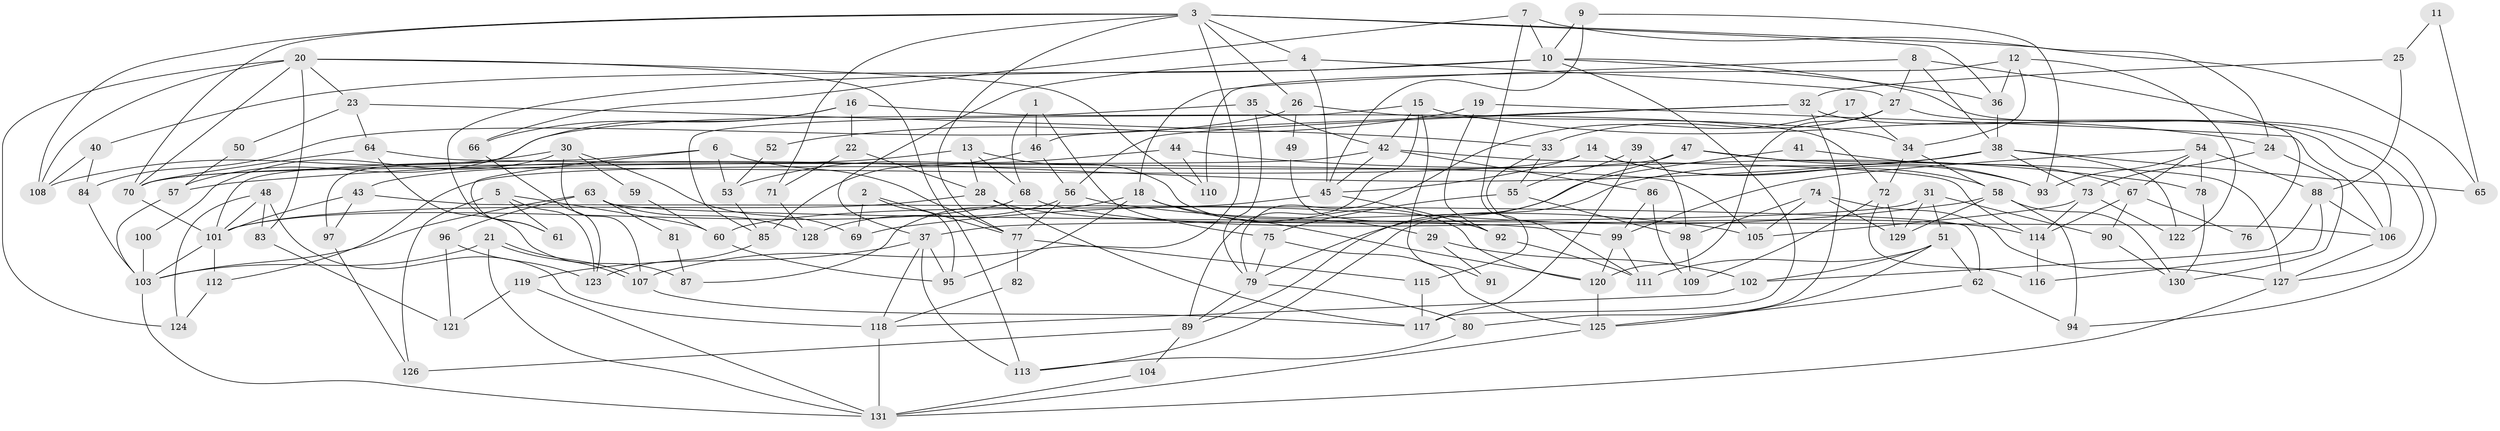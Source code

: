 // Generated by graph-tools (version 1.1) at 2025/26/03/09/25 03:26:14]
// undirected, 131 vertices, 262 edges
graph export_dot {
graph [start="1"]
  node [color=gray90,style=filled];
  1;
  2;
  3;
  4;
  5;
  6;
  7;
  8;
  9;
  10;
  11;
  12;
  13;
  14;
  15;
  16;
  17;
  18;
  19;
  20;
  21;
  22;
  23;
  24;
  25;
  26;
  27;
  28;
  29;
  30;
  31;
  32;
  33;
  34;
  35;
  36;
  37;
  38;
  39;
  40;
  41;
  42;
  43;
  44;
  45;
  46;
  47;
  48;
  49;
  50;
  51;
  52;
  53;
  54;
  55;
  56;
  57;
  58;
  59;
  60;
  61;
  62;
  63;
  64;
  65;
  66;
  67;
  68;
  69;
  70;
  71;
  72;
  73;
  74;
  75;
  76;
  77;
  78;
  79;
  80;
  81;
  82;
  83;
  84;
  85;
  86;
  87;
  88;
  89;
  90;
  91;
  92;
  93;
  94;
  95;
  96;
  97;
  98;
  99;
  100;
  101;
  102;
  103;
  104;
  105;
  106;
  107;
  108;
  109;
  110;
  111;
  112;
  113;
  114;
  115;
  116;
  117;
  118;
  119;
  120;
  121;
  122;
  123;
  124;
  125;
  126;
  127;
  128;
  129;
  130;
  131;
  1 -- 75;
  1 -- 68;
  1 -- 46;
  2 -- 77;
  2 -- 69;
  2 -- 95;
  3 -- 70;
  3 -- 4;
  3 -- 26;
  3 -- 36;
  3 -- 65;
  3 -- 71;
  3 -- 77;
  3 -- 107;
  3 -- 108;
  4 -- 37;
  4 -- 45;
  4 -- 27;
  5 -- 61;
  5 -- 126;
  5 -- 60;
  5 -- 123;
  6 -- 77;
  6 -- 101;
  6 -- 53;
  6 -- 61;
  7 -- 24;
  7 -- 115;
  7 -- 10;
  7 -- 66;
  8 -- 18;
  8 -- 27;
  8 -- 38;
  8 -- 76;
  9 -- 45;
  9 -- 10;
  9 -- 93;
  10 -- 40;
  10 -- 36;
  10 -- 61;
  10 -- 94;
  10 -- 117;
  11 -- 65;
  11 -- 25;
  12 -- 34;
  12 -- 36;
  12 -- 110;
  12 -- 122;
  13 -- 68;
  13 -- 28;
  13 -- 43;
  13 -- 120;
  14 -- 70;
  14 -- 45;
  14 -- 58;
  14 -- 93;
  15 -- 85;
  15 -- 24;
  15 -- 42;
  15 -- 89;
  15 -- 91;
  16 -- 22;
  16 -- 72;
  16 -- 66;
  16 -- 97;
  17 -- 34;
  17 -- 79;
  18 -- 120;
  18 -- 95;
  18 -- 29;
  18 -- 87;
  19 -- 92;
  19 -- 106;
  19 -- 52;
  20 -- 124;
  20 -- 113;
  20 -- 23;
  20 -- 70;
  20 -- 83;
  20 -- 108;
  20 -- 110;
  21 -- 103;
  21 -- 107;
  21 -- 107;
  21 -- 131;
  22 -- 71;
  22 -- 28;
  23 -- 33;
  23 -- 50;
  23 -- 64;
  24 -- 130;
  24 -- 73;
  25 -- 88;
  25 -- 32;
  26 -- 34;
  26 -- 49;
  26 -- 84;
  27 -- 120;
  27 -- 33;
  27 -- 127;
  28 -- 117;
  28 -- 101;
  28 -- 99;
  29 -- 102;
  29 -- 91;
  30 -- 107;
  30 -- 108;
  30 -- 59;
  30 -- 69;
  30 -- 100;
  31 -- 129;
  31 -- 90;
  31 -- 37;
  31 -- 51;
  32 -- 80;
  32 -- 56;
  32 -- 46;
  32 -- 106;
  33 -- 111;
  33 -- 55;
  34 -- 72;
  34 -- 58;
  35 -- 79;
  35 -- 57;
  35 -- 42;
  36 -- 38;
  37 -- 118;
  37 -- 95;
  37 -- 113;
  37 -- 119;
  38 -- 57;
  38 -- 65;
  38 -- 73;
  38 -- 113;
  38 -- 122;
  39 -- 98;
  39 -- 117;
  39 -- 55;
  40 -- 84;
  40 -- 108;
  41 -- 67;
  41 -- 79;
  42 -- 45;
  42 -- 70;
  42 -- 86;
  42 -- 114;
  43 -- 101;
  43 -- 62;
  43 -- 97;
  44 -- 110;
  44 -- 53;
  44 -- 78;
  45 -- 60;
  45 -- 92;
  46 -- 56;
  46 -- 85;
  47 -- 93;
  47 -- 127;
  47 -- 89;
  47 -- 112;
  48 -- 83;
  48 -- 118;
  48 -- 101;
  48 -- 124;
  49 -- 92;
  50 -- 57;
  51 -- 125;
  51 -- 62;
  51 -- 102;
  51 -- 111;
  52 -- 53;
  53 -- 85;
  54 -- 93;
  54 -- 99;
  54 -- 67;
  54 -- 78;
  54 -- 88;
  55 -- 75;
  55 -- 98;
  56 -- 105;
  56 -- 77;
  56 -- 128;
  57 -- 103;
  58 -- 94;
  58 -- 69;
  58 -- 129;
  58 -- 130;
  59 -- 60;
  60 -- 95;
  62 -- 94;
  62 -- 125;
  63 -- 103;
  63 -- 106;
  63 -- 81;
  63 -- 96;
  63 -- 128;
  64 -- 70;
  64 -- 87;
  64 -- 105;
  66 -- 123;
  67 -- 114;
  67 -- 76;
  67 -- 90;
  68 -- 114;
  68 -- 101;
  70 -- 101;
  71 -- 128;
  72 -- 116;
  72 -- 109;
  72 -- 129;
  73 -- 122;
  73 -- 105;
  73 -- 114;
  74 -- 129;
  74 -- 105;
  74 -- 98;
  74 -- 127;
  75 -- 125;
  75 -- 79;
  77 -- 82;
  77 -- 115;
  78 -- 130;
  79 -- 89;
  79 -- 80;
  80 -- 113;
  81 -- 87;
  82 -- 118;
  83 -- 121;
  84 -- 103;
  85 -- 123;
  86 -- 99;
  86 -- 109;
  88 -- 106;
  88 -- 102;
  88 -- 116;
  89 -- 104;
  89 -- 126;
  90 -- 130;
  92 -- 111;
  96 -- 123;
  96 -- 121;
  97 -- 126;
  98 -- 109;
  99 -- 120;
  99 -- 111;
  100 -- 103;
  101 -- 103;
  101 -- 112;
  102 -- 118;
  103 -- 131;
  104 -- 131;
  106 -- 127;
  107 -- 117;
  112 -- 124;
  114 -- 116;
  115 -- 117;
  118 -- 131;
  119 -- 131;
  119 -- 121;
  120 -- 125;
  125 -- 131;
  127 -- 131;
}

